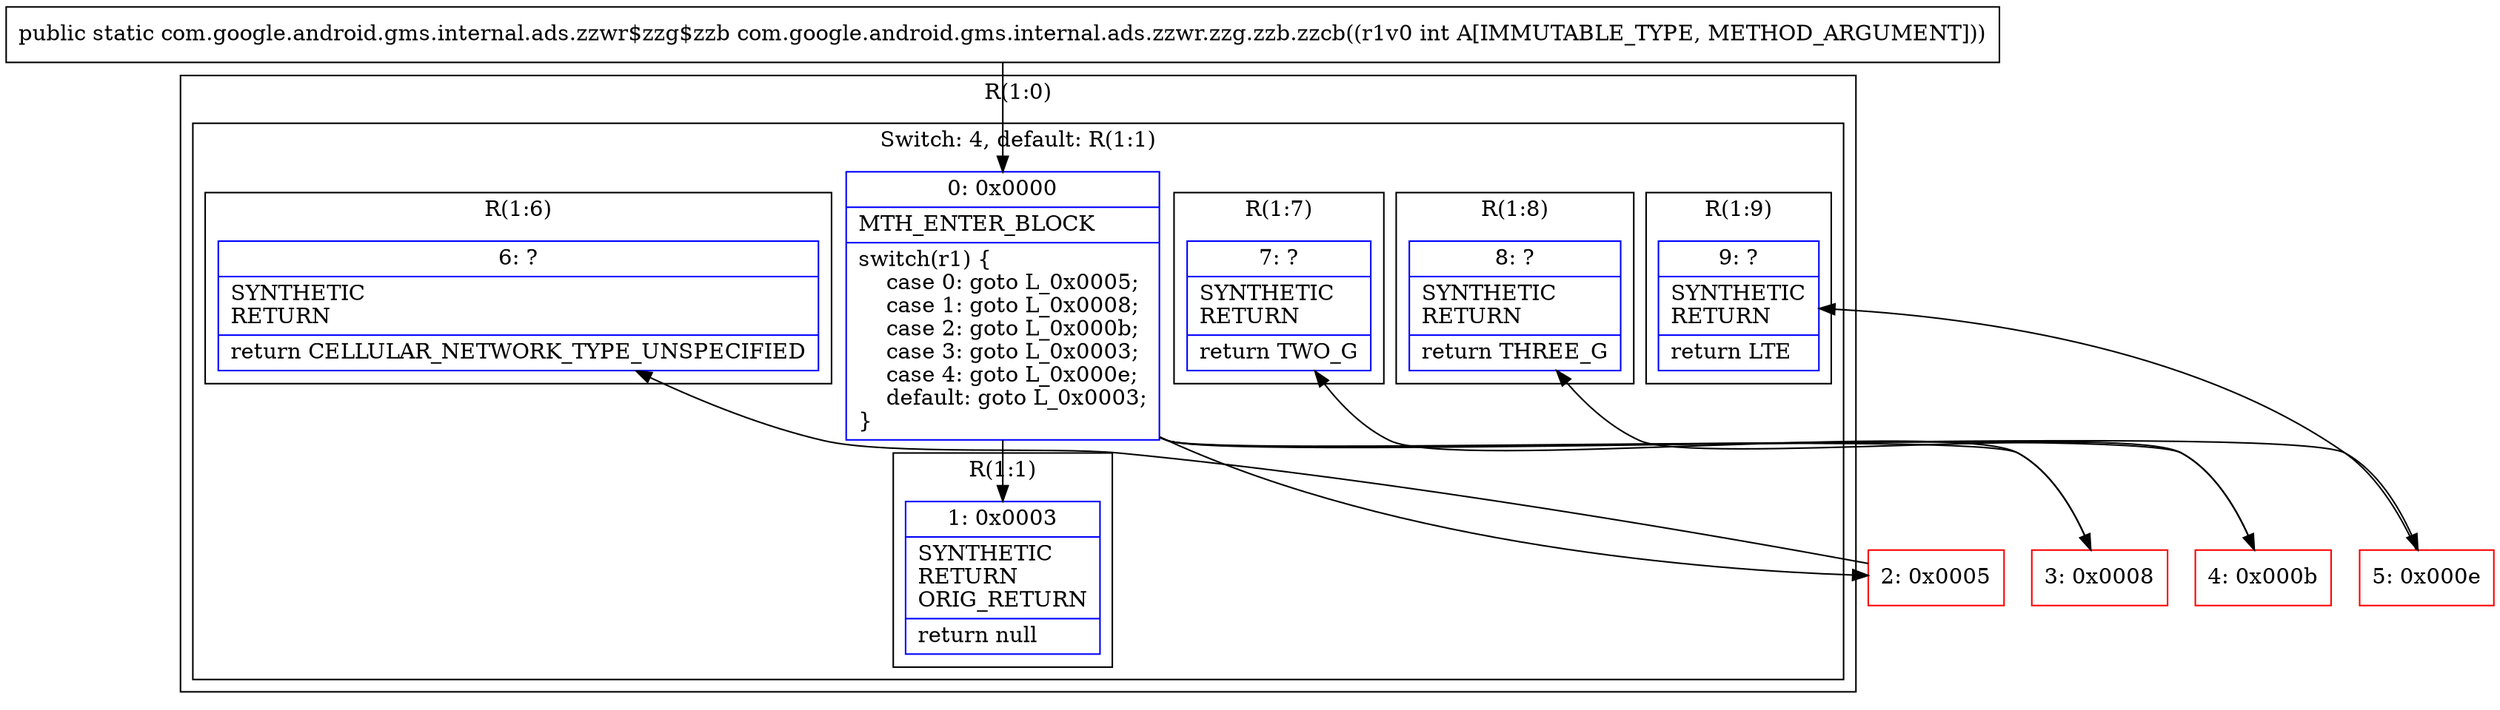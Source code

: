 digraph "CFG forcom.google.android.gms.internal.ads.zzwr.zzg.zzb.zzcb(I)Lcom\/google\/android\/gms\/internal\/ads\/zzwr$zzg$zzb;" {
subgraph cluster_Region_1487178507 {
label = "R(1:0)";
node [shape=record,color=blue];
subgraph cluster_SwitchRegion_1450271481 {
label = "Switch: 4, default: R(1:1)";
node [shape=record,color=blue];
Node_0 [shape=record,label="{0\:\ 0x0000|MTH_ENTER_BLOCK\l|switch(r1) \{\l    case 0: goto L_0x0005;\l    case 1: goto L_0x0008;\l    case 2: goto L_0x000b;\l    case 3: goto L_0x0003;\l    case 4: goto L_0x000e;\l    default: goto L_0x0003;\l\}\l}"];
subgraph cluster_Region_1247075352 {
label = "R(1:6)";
node [shape=record,color=blue];
Node_6 [shape=record,label="{6\:\ ?|SYNTHETIC\lRETURN\l|return CELLULAR_NETWORK_TYPE_UNSPECIFIED\l}"];
}
subgraph cluster_Region_1160009668 {
label = "R(1:7)";
node [shape=record,color=blue];
Node_7 [shape=record,label="{7\:\ ?|SYNTHETIC\lRETURN\l|return TWO_G\l}"];
}
subgraph cluster_Region_967078072 {
label = "R(1:8)";
node [shape=record,color=blue];
Node_8 [shape=record,label="{8\:\ ?|SYNTHETIC\lRETURN\l|return THREE_G\l}"];
}
subgraph cluster_Region_1688189919 {
label = "R(1:9)";
node [shape=record,color=blue];
Node_9 [shape=record,label="{9\:\ ?|SYNTHETIC\lRETURN\l|return LTE\l}"];
}
subgraph cluster_Region_147267400 {
label = "R(1:1)";
node [shape=record,color=blue];
Node_1 [shape=record,label="{1\:\ 0x0003|SYNTHETIC\lRETURN\lORIG_RETURN\l|return null\l}"];
}
}
}
Node_2 [shape=record,color=red,label="{2\:\ 0x0005}"];
Node_3 [shape=record,color=red,label="{3\:\ 0x0008}"];
Node_4 [shape=record,color=red,label="{4\:\ 0x000b}"];
Node_5 [shape=record,color=red,label="{5\:\ 0x000e}"];
MethodNode[shape=record,label="{public static com.google.android.gms.internal.ads.zzwr$zzg$zzb com.google.android.gms.internal.ads.zzwr.zzg.zzb.zzcb((r1v0 int A[IMMUTABLE_TYPE, METHOD_ARGUMENT])) }"];
MethodNode -> Node_0;
Node_0 -> Node_1;
Node_0 -> Node_2;
Node_0 -> Node_3;
Node_0 -> Node_4;
Node_0 -> Node_5;
Node_2 -> Node_6;
Node_3 -> Node_7;
Node_4 -> Node_8;
Node_5 -> Node_9;
}


